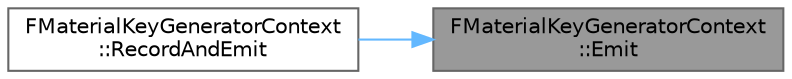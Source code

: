 digraph "FMaterialKeyGeneratorContext::Emit"
{
 // INTERACTIVE_SVG=YES
 // LATEX_PDF_SIZE
  bgcolor="transparent";
  edge [fontname=Helvetica,fontsize=10,labelfontname=Helvetica,labelfontsize=10];
  node [fontname=Helvetica,fontsize=10,shape=box,height=0.2,width=0.4];
  rankdir="RL";
  Node1 [id="Node000001",label="FMaterialKeyGeneratorContext\l::Emit",height=0.2,width=0.4,color="gray40", fillcolor="grey60", style="filled", fontcolor="black",tooltip="When emitting, append the given Data to the ShaderKeyGenerator, using operator<<."];
  Node1 -> Node2 [id="edge1_Node000001_Node000002",dir="back",color="steelblue1",style="solid",tooltip=" "];
  Node2 [id="Node000002",label="FMaterialKeyGeneratorContext\l::RecordAndEmit",height=0.2,width=0.4,color="grey40", fillcolor="white", style="filled",URL="$d5/d1c/classFMaterialKeyGeneratorContext.html#ab6616595cfc9a3830b5539d8579d8ef5",tooltip="Output function used by all three modes."];
}
